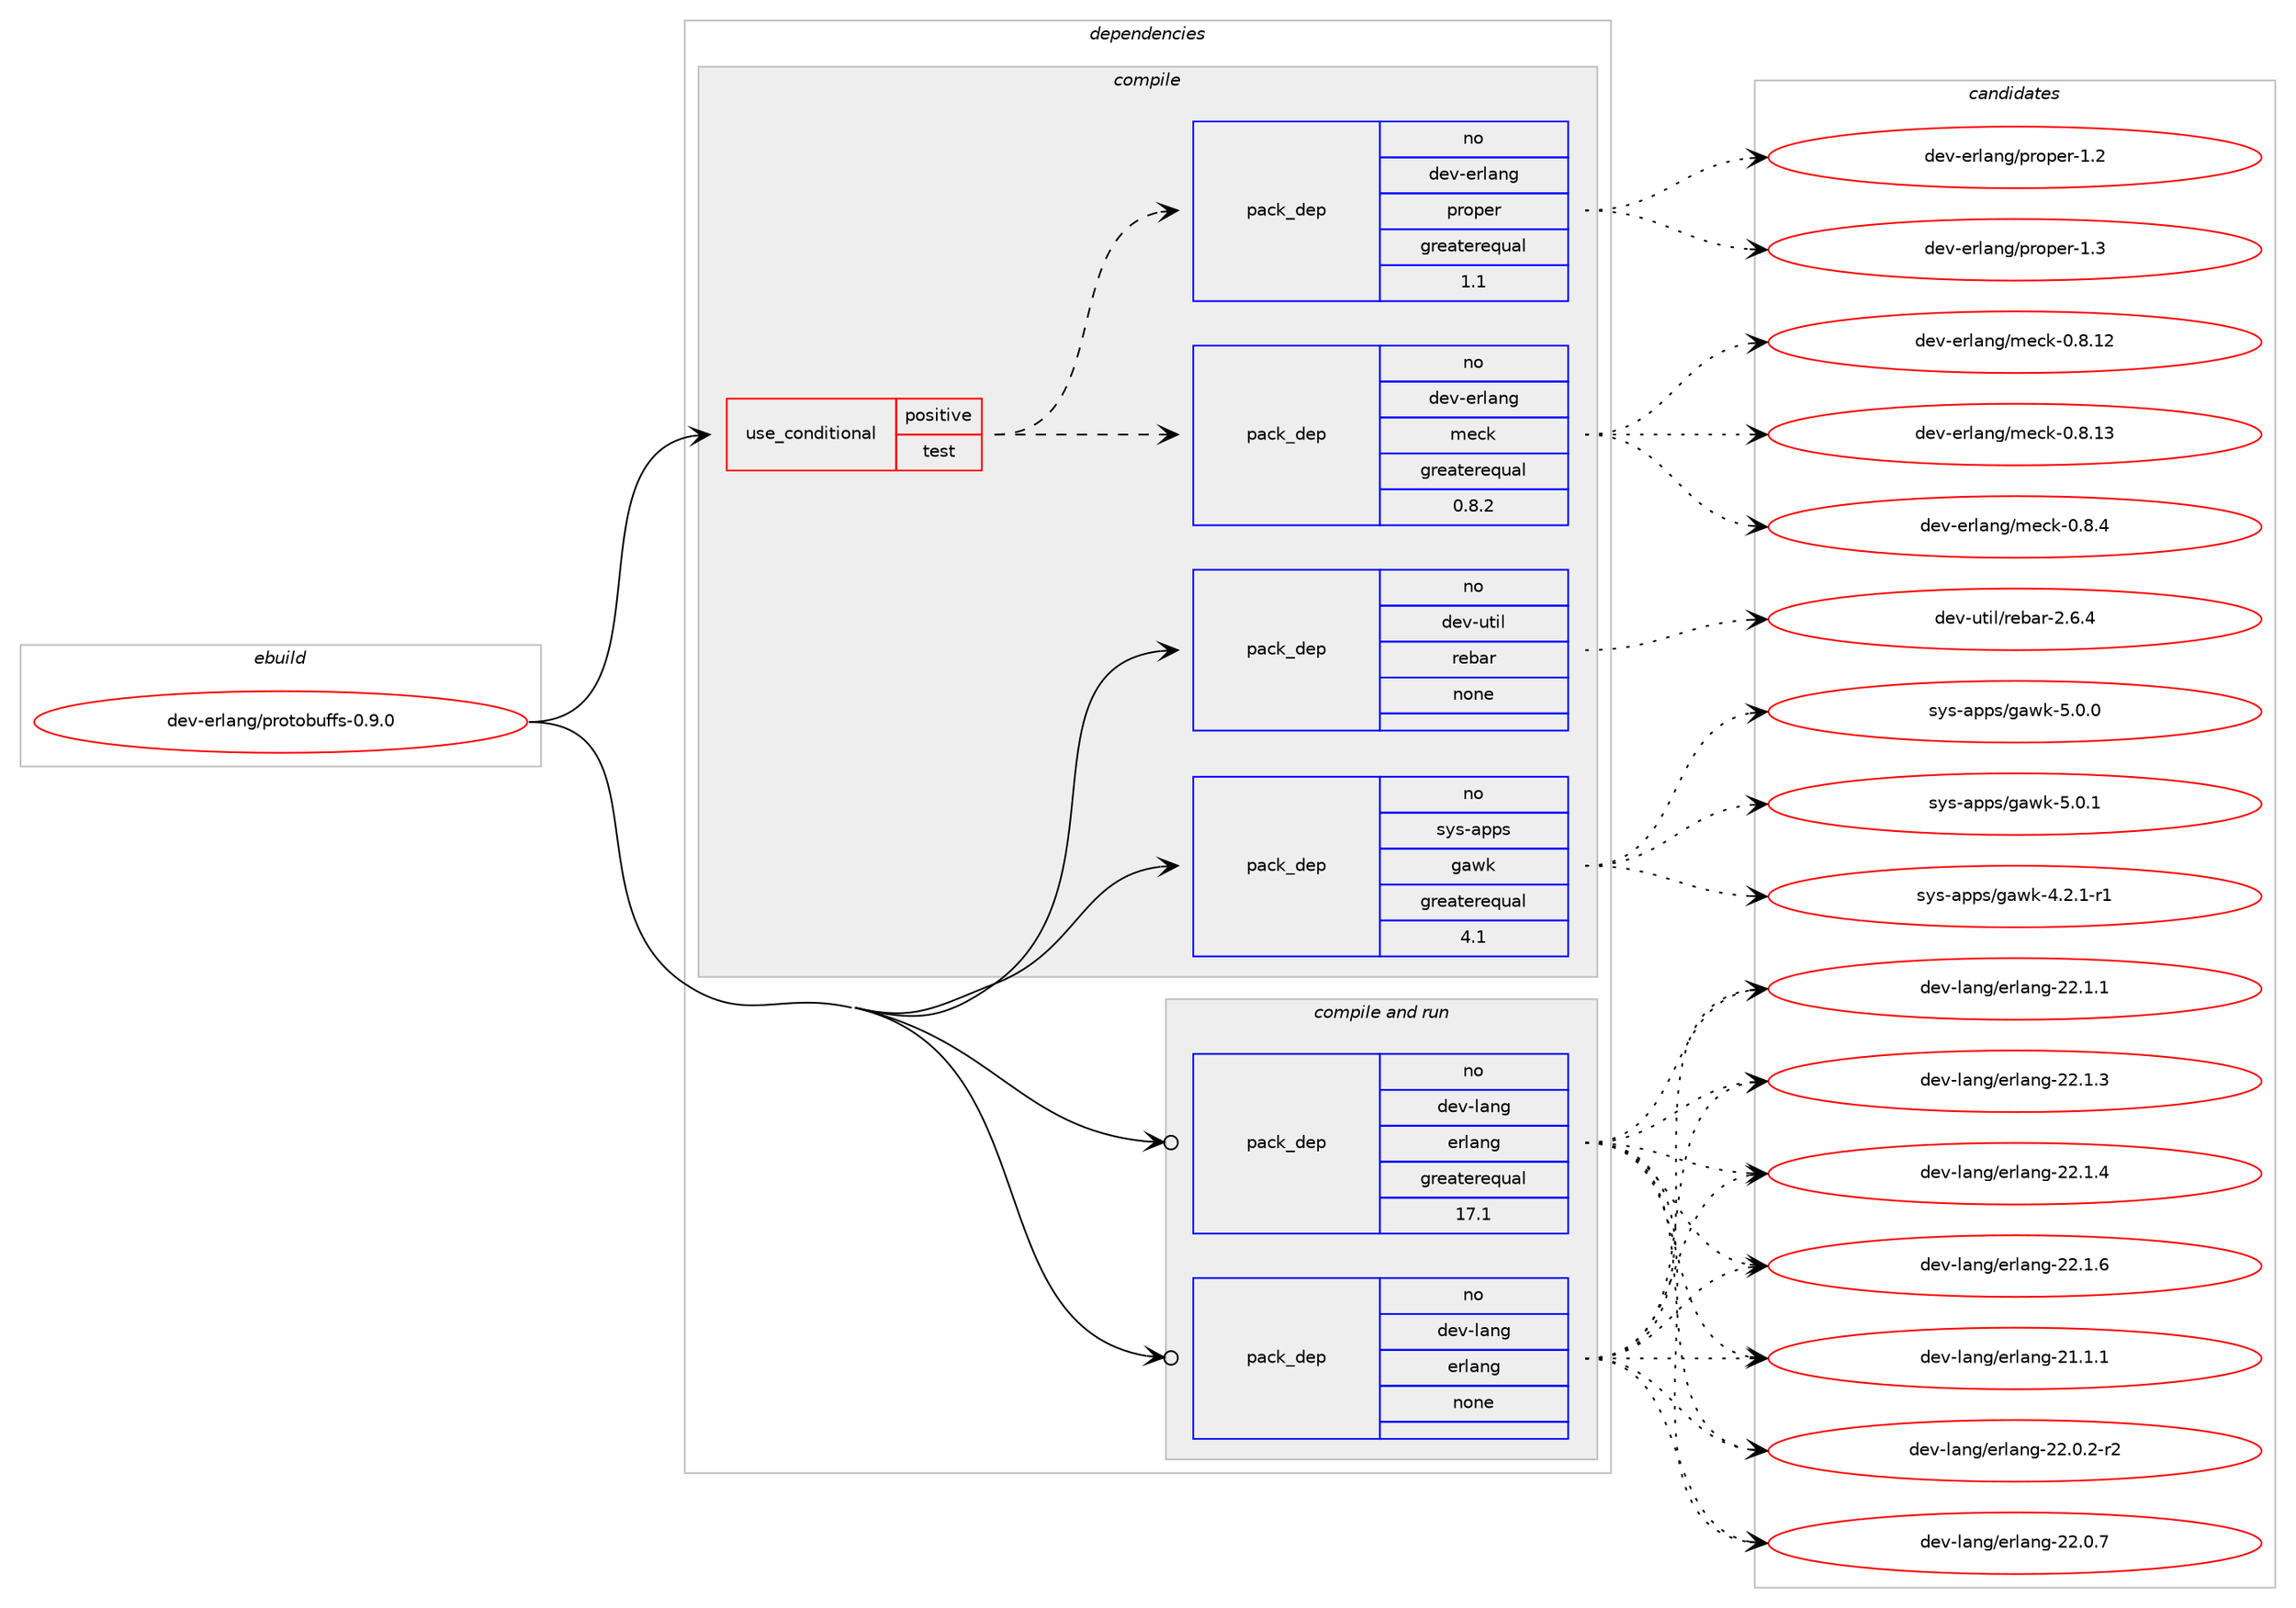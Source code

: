 digraph prolog {

# *************
# Graph options
# *************

newrank=true;
concentrate=true;
compound=true;
graph [rankdir=LR,fontname=Helvetica,fontsize=10,ranksep=1.5];#, ranksep=2.5, nodesep=0.2];
edge  [arrowhead=vee];
node  [fontname=Helvetica,fontsize=10];

# **********
# The ebuild
# **********

subgraph cluster_leftcol {
color=gray;
rank=same;
label=<<i>ebuild</i>>;
id [label="dev-erlang/protobuffs-0.9.0", color=red, width=4, href="../dev-erlang/protobuffs-0.9.0.svg"];
}

# ****************
# The dependencies
# ****************

subgraph cluster_midcol {
color=gray;
label=<<i>dependencies</i>>;
subgraph cluster_compile {
fillcolor="#eeeeee";
style=filled;
label=<<i>compile</i>>;
subgraph cond124429 {
dependency524696 [label=<<TABLE BORDER="0" CELLBORDER="1" CELLSPACING="0" CELLPADDING="4"><TR><TD ROWSPAN="3" CELLPADDING="10">use_conditional</TD></TR><TR><TD>positive</TD></TR><TR><TD>test</TD></TR></TABLE>>, shape=none, color=red];
subgraph pack390486 {
dependency524697 [label=<<TABLE BORDER="0" CELLBORDER="1" CELLSPACING="0" CELLPADDING="4" WIDTH="220"><TR><TD ROWSPAN="6" CELLPADDING="30">pack_dep</TD></TR><TR><TD WIDTH="110">no</TD></TR><TR><TD>dev-erlang</TD></TR><TR><TD>meck</TD></TR><TR><TD>greaterequal</TD></TR><TR><TD>0.8.2</TD></TR></TABLE>>, shape=none, color=blue];
}
dependency524696:e -> dependency524697:w [weight=20,style="dashed",arrowhead="vee"];
subgraph pack390487 {
dependency524698 [label=<<TABLE BORDER="0" CELLBORDER="1" CELLSPACING="0" CELLPADDING="4" WIDTH="220"><TR><TD ROWSPAN="6" CELLPADDING="30">pack_dep</TD></TR><TR><TD WIDTH="110">no</TD></TR><TR><TD>dev-erlang</TD></TR><TR><TD>proper</TD></TR><TR><TD>greaterequal</TD></TR><TR><TD>1.1</TD></TR></TABLE>>, shape=none, color=blue];
}
dependency524696:e -> dependency524698:w [weight=20,style="dashed",arrowhead="vee"];
}
id:e -> dependency524696:w [weight=20,style="solid",arrowhead="vee"];
subgraph pack390488 {
dependency524699 [label=<<TABLE BORDER="0" CELLBORDER="1" CELLSPACING="0" CELLPADDING="4" WIDTH="220"><TR><TD ROWSPAN="6" CELLPADDING="30">pack_dep</TD></TR><TR><TD WIDTH="110">no</TD></TR><TR><TD>dev-util</TD></TR><TR><TD>rebar</TD></TR><TR><TD>none</TD></TR><TR><TD></TD></TR></TABLE>>, shape=none, color=blue];
}
id:e -> dependency524699:w [weight=20,style="solid",arrowhead="vee"];
subgraph pack390489 {
dependency524700 [label=<<TABLE BORDER="0" CELLBORDER="1" CELLSPACING="0" CELLPADDING="4" WIDTH="220"><TR><TD ROWSPAN="6" CELLPADDING="30">pack_dep</TD></TR><TR><TD WIDTH="110">no</TD></TR><TR><TD>sys-apps</TD></TR><TR><TD>gawk</TD></TR><TR><TD>greaterequal</TD></TR><TR><TD>4.1</TD></TR></TABLE>>, shape=none, color=blue];
}
id:e -> dependency524700:w [weight=20,style="solid",arrowhead="vee"];
}
subgraph cluster_compileandrun {
fillcolor="#eeeeee";
style=filled;
label=<<i>compile and run</i>>;
subgraph pack390490 {
dependency524701 [label=<<TABLE BORDER="0" CELLBORDER="1" CELLSPACING="0" CELLPADDING="4" WIDTH="220"><TR><TD ROWSPAN="6" CELLPADDING="30">pack_dep</TD></TR><TR><TD WIDTH="110">no</TD></TR><TR><TD>dev-lang</TD></TR><TR><TD>erlang</TD></TR><TR><TD>greaterequal</TD></TR><TR><TD>17.1</TD></TR></TABLE>>, shape=none, color=blue];
}
id:e -> dependency524701:w [weight=20,style="solid",arrowhead="odotvee"];
subgraph pack390491 {
dependency524702 [label=<<TABLE BORDER="0" CELLBORDER="1" CELLSPACING="0" CELLPADDING="4" WIDTH="220"><TR><TD ROWSPAN="6" CELLPADDING="30">pack_dep</TD></TR><TR><TD WIDTH="110">no</TD></TR><TR><TD>dev-lang</TD></TR><TR><TD>erlang</TD></TR><TR><TD>none</TD></TR><TR><TD></TD></TR></TABLE>>, shape=none, color=blue];
}
id:e -> dependency524702:w [weight=20,style="solid",arrowhead="odotvee"];
}
subgraph cluster_run {
fillcolor="#eeeeee";
style=filled;
label=<<i>run</i>>;
}
}

# **************
# The candidates
# **************

subgraph cluster_choices {
rank=same;
color=gray;
label=<<i>candidates</i>>;

subgraph choice390486 {
color=black;
nodesep=1;
choice1001011184510111410897110103471091019910745484656464950 [label="dev-erlang/meck-0.8.12", color=red, width=4,href="../dev-erlang/meck-0.8.12.svg"];
choice1001011184510111410897110103471091019910745484656464951 [label="dev-erlang/meck-0.8.13", color=red, width=4,href="../dev-erlang/meck-0.8.13.svg"];
choice10010111845101114108971101034710910199107454846564652 [label="dev-erlang/meck-0.8.4", color=red, width=4,href="../dev-erlang/meck-0.8.4.svg"];
dependency524697:e -> choice1001011184510111410897110103471091019910745484656464950:w [style=dotted,weight="100"];
dependency524697:e -> choice1001011184510111410897110103471091019910745484656464951:w [style=dotted,weight="100"];
dependency524697:e -> choice10010111845101114108971101034710910199107454846564652:w [style=dotted,weight="100"];
}
subgraph choice390487 {
color=black;
nodesep=1;
choice10010111845101114108971101034711211411111210111445494650 [label="dev-erlang/proper-1.2", color=red, width=4,href="../dev-erlang/proper-1.2.svg"];
choice10010111845101114108971101034711211411111210111445494651 [label="dev-erlang/proper-1.3", color=red, width=4,href="../dev-erlang/proper-1.3.svg"];
dependency524698:e -> choice10010111845101114108971101034711211411111210111445494650:w [style=dotted,weight="100"];
dependency524698:e -> choice10010111845101114108971101034711211411111210111445494651:w [style=dotted,weight="100"];
}
subgraph choice390488 {
color=black;
nodesep=1;
choice10010111845117116105108471141019897114455046544652 [label="dev-util/rebar-2.6.4", color=red, width=4,href="../dev-util/rebar-2.6.4.svg"];
dependency524699:e -> choice10010111845117116105108471141019897114455046544652:w [style=dotted,weight="100"];
}
subgraph choice390489 {
color=black;
nodesep=1;
choice115121115459711211211547103971191074552465046494511449 [label="sys-apps/gawk-4.2.1-r1", color=red, width=4,href="../sys-apps/gawk-4.2.1-r1.svg"];
choice11512111545971121121154710397119107455346484648 [label="sys-apps/gawk-5.0.0", color=red, width=4,href="../sys-apps/gawk-5.0.0.svg"];
choice11512111545971121121154710397119107455346484649 [label="sys-apps/gawk-5.0.1", color=red, width=4,href="../sys-apps/gawk-5.0.1.svg"];
dependency524700:e -> choice115121115459711211211547103971191074552465046494511449:w [style=dotted,weight="100"];
dependency524700:e -> choice11512111545971121121154710397119107455346484648:w [style=dotted,weight="100"];
dependency524700:e -> choice11512111545971121121154710397119107455346484649:w [style=dotted,weight="100"];
}
subgraph choice390490 {
color=black;
nodesep=1;
choice1001011184510897110103471011141089711010345504946494649 [label="dev-lang/erlang-21.1.1", color=red, width=4,href="../dev-lang/erlang-21.1.1.svg"];
choice10010111845108971101034710111410897110103455050464846504511450 [label="dev-lang/erlang-22.0.2-r2", color=red, width=4,href="../dev-lang/erlang-22.0.2-r2.svg"];
choice1001011184510897110103471011141089711010345505046484655 [label="dev-lang/erlang-22.0.7", color=red, width=4,href="../dev-lang/erlang-22.0.7.svg"];
choice1001011184510897110103471011141089711010345505046494649 [label="dev-lang/erlang-22.1.1", color=red, width=4,href="../dev-lang/erlang-22.1.1.svg"];
choice1001011184510897110103471011141089711010345505046494651 [label="dev-lang/erlang-22.1.3", color=red, width=4,href="../dev-lang/erlang-22.1.3.svg"];
choice1001011184510897110103471011141089711010345505046494652 [label="dev-lang/erlang-22.1.4", color=red, width=4,href="../dev-lang/erlang-22.1.4.svg"];
choice1001011184510897110103471011141089711010345505046494654 [label="dev-lang/erlang-22.1.6", color=red, width=4,href="../dev-lang/erlang-22.1.6.svg"];
dependency524701:e -> choice1001011184510897110103471011141089711010345504946494649:w [style=dotted,weight="100"];
dependency524701:e -> choice10010111845108971101034710111410897110103455050464846504511450:w [style=dotted,weight="100"];
dependency524701:e -> choice1001011184510897110103471011141089711010345505046484655:w [style=dotted,weight="100"];
dependency524701:e -> choice1001011184510897110103471011141089711010345505046494649:w [style=dotted,weight="100"];
dependency524701:e -> choice1001011184510897110103471011141089711010345505046494651:w [style=dotted,weight="100"];
dependency524701:e -> choice1001011184510897110103471011141089711010345505046494652:w [style=dotted,weight="100"];
dependency524701:e -> choice1001011184510897110103471011141089711010345505046494654:w [style=dotted,weight="100"];
}
subgraph choice390491 {
color=black;
nodesep=1;
choice1001011184510897110103471011141089711010345504946494649 [label="dev-lang/erlang-21.1.1", color=red, width=4,href="../dev-lang/erlang-21.1.1.svg"];
choice10010111845108971101034710111410897110103455050464846504511450 [label="dev-lang/erlang-22.0.2-r2", color=red, width=4,href="../dev-lang/erlang-22.0.2-r2.svg"];
choice1001011184510897110103471011141089711010345505046484655 [label="dev-lang/erlang-22.0.7", color=red, width=4,href="../dev-lang/erlang-22.0.7.svg"];
choice1001011184510897110103471011141089711010345505046494649 [label="dev-lang/erlang-22.1.1", color=red, width=4,href="../dev-lang/erlang-22.1.1.svg"];
choice1001011184510897110103471011141089711010345505046494651 [label="dev-lang/erlang-22.1.3", color=red, width=4,href="../dev-lang/erlang-22.1.3.svg"];
choice1001011184510897110103471011141089711010345505046494652 [label="dev-lang/erlang-22.1.4", color=red, width=4,href="../dev-lang/erlang-22.1.4.svg"];
choice1001011184510897110103471011141089711010345505046494654 [label="dev-lang/erlang-22.1.6", color=red, width=4,href="../dev-lang/erlang-22.1.6.svg"];
dependency524702:e -> choice1001011184510897110103471011141089711010345504946494649:w [style=dotted,weight="100"];
dependency524702:e -> choice10010111845108971101034710111410897110103455050464846504511450:w [style=dotted,weight="100"];
dependency524702:e -> choice1001011184510897110103471011141089711010345505046484655:w [style=dotted,weight="100"];
dependency524702:e -> choice1001011184510897110103471011141089711010345505046494649:w [style=dotted,weight="100"];
dependency524702:e -> choice1001011184510897110103471011141089711010345505046494651:w [style=dotted,weight="100"];
dependency524702:e -> choice1001011184510897110103471011141089711010345505046494652:w [style=dotted,weight="100"];
dependency524702:e -> choice1001011184510897110103471011141089711010345505046494654:w [style=dotted,weight="100"];
}
}

}
